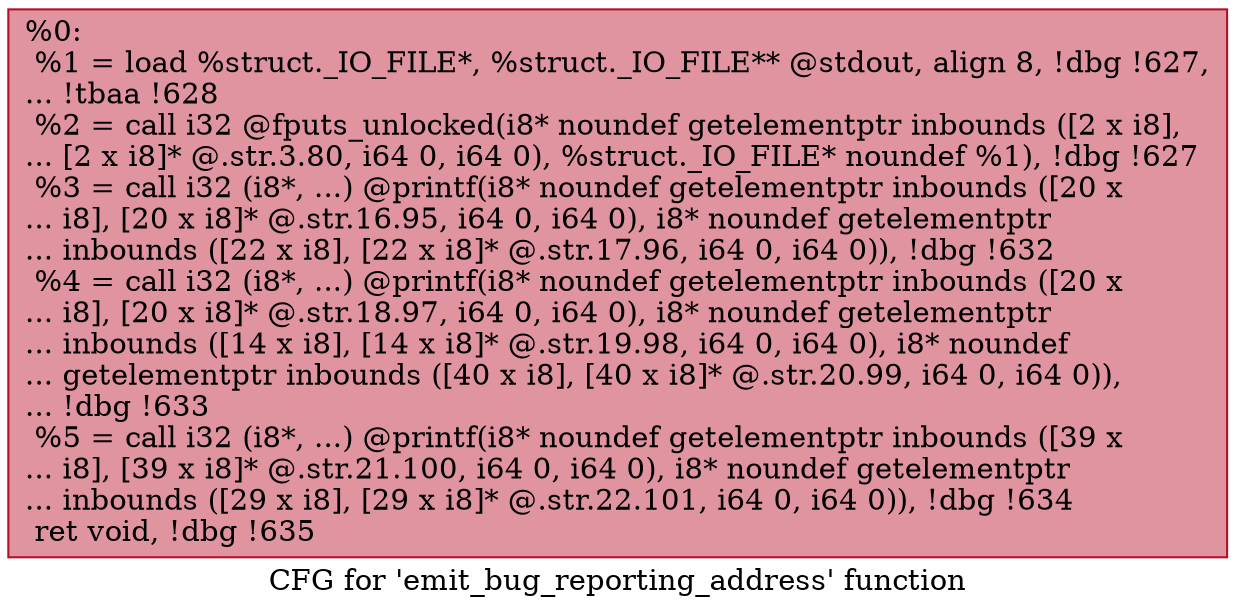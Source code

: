 digraph "CFG for 'emit_bug_reporting_address' function" {
	label="CFG for 'emit_bug_reporting_address' function";

	Node0xa3cb20 [shape=record,color="#b70d28ff", style=filled, fillcolor="#b70d2870",label="{%0:\l  %1 = load %struct._IO_FILE*, %struct._IO_FILE** @stdout, align 8, !dbg !627,\l... !tbaa !628\l  %2 = call i32 @fputs_unlocked(i8* noundef getelementptr inbounds ([2 x i8],\l... [2 x i8]* @.str.3.80, i64 0, i64 0), %struct._IO_FILE* noundef %1), !dbg !627\l  %3 = call i32 (i8*, ...) @printf(i8* noundef getelementptr inbounds ([20 x\l... i8], [20 x i8]* @.str.16.95, i64 0, i64 0), i8* noundef getelementptr\l... inbounds ([22 x i8], [22 x i8]* @.str.17.96, i64 0, i64 0)), !dbg !632\l  %4 = call i32 (i8*, ...) @printf(i8* noundef getelementptr inbounds ([20 x\l... i8], [20 x i8]* @.str.18.97, i64 0, i64 0), i8* noundef getelementptr\l... inbounds ([14 x i8], [14 x i8]* @.str.19.98, i64 0, i64 0), i8* noundef\l... getelementptr inbounds ([40 x i8], [40 x i8]* @.str.20.99, i64 0, i64 0)),\l... !dbg !633\l  %5 = call i32 (i8*, ...) @printf(i8* noundef getelementptr inbounds ([39 x\l... i8], [39 x i8]* @.str.21.100, i64 0, i64 0), i8* noundef getelementptr\l... inbounds ([29 x i8], [29 x i8]* @.str.22.101, i64 0, i64 0)), !dbg !634\l  ret void, !dbg !635\l}"];
}
